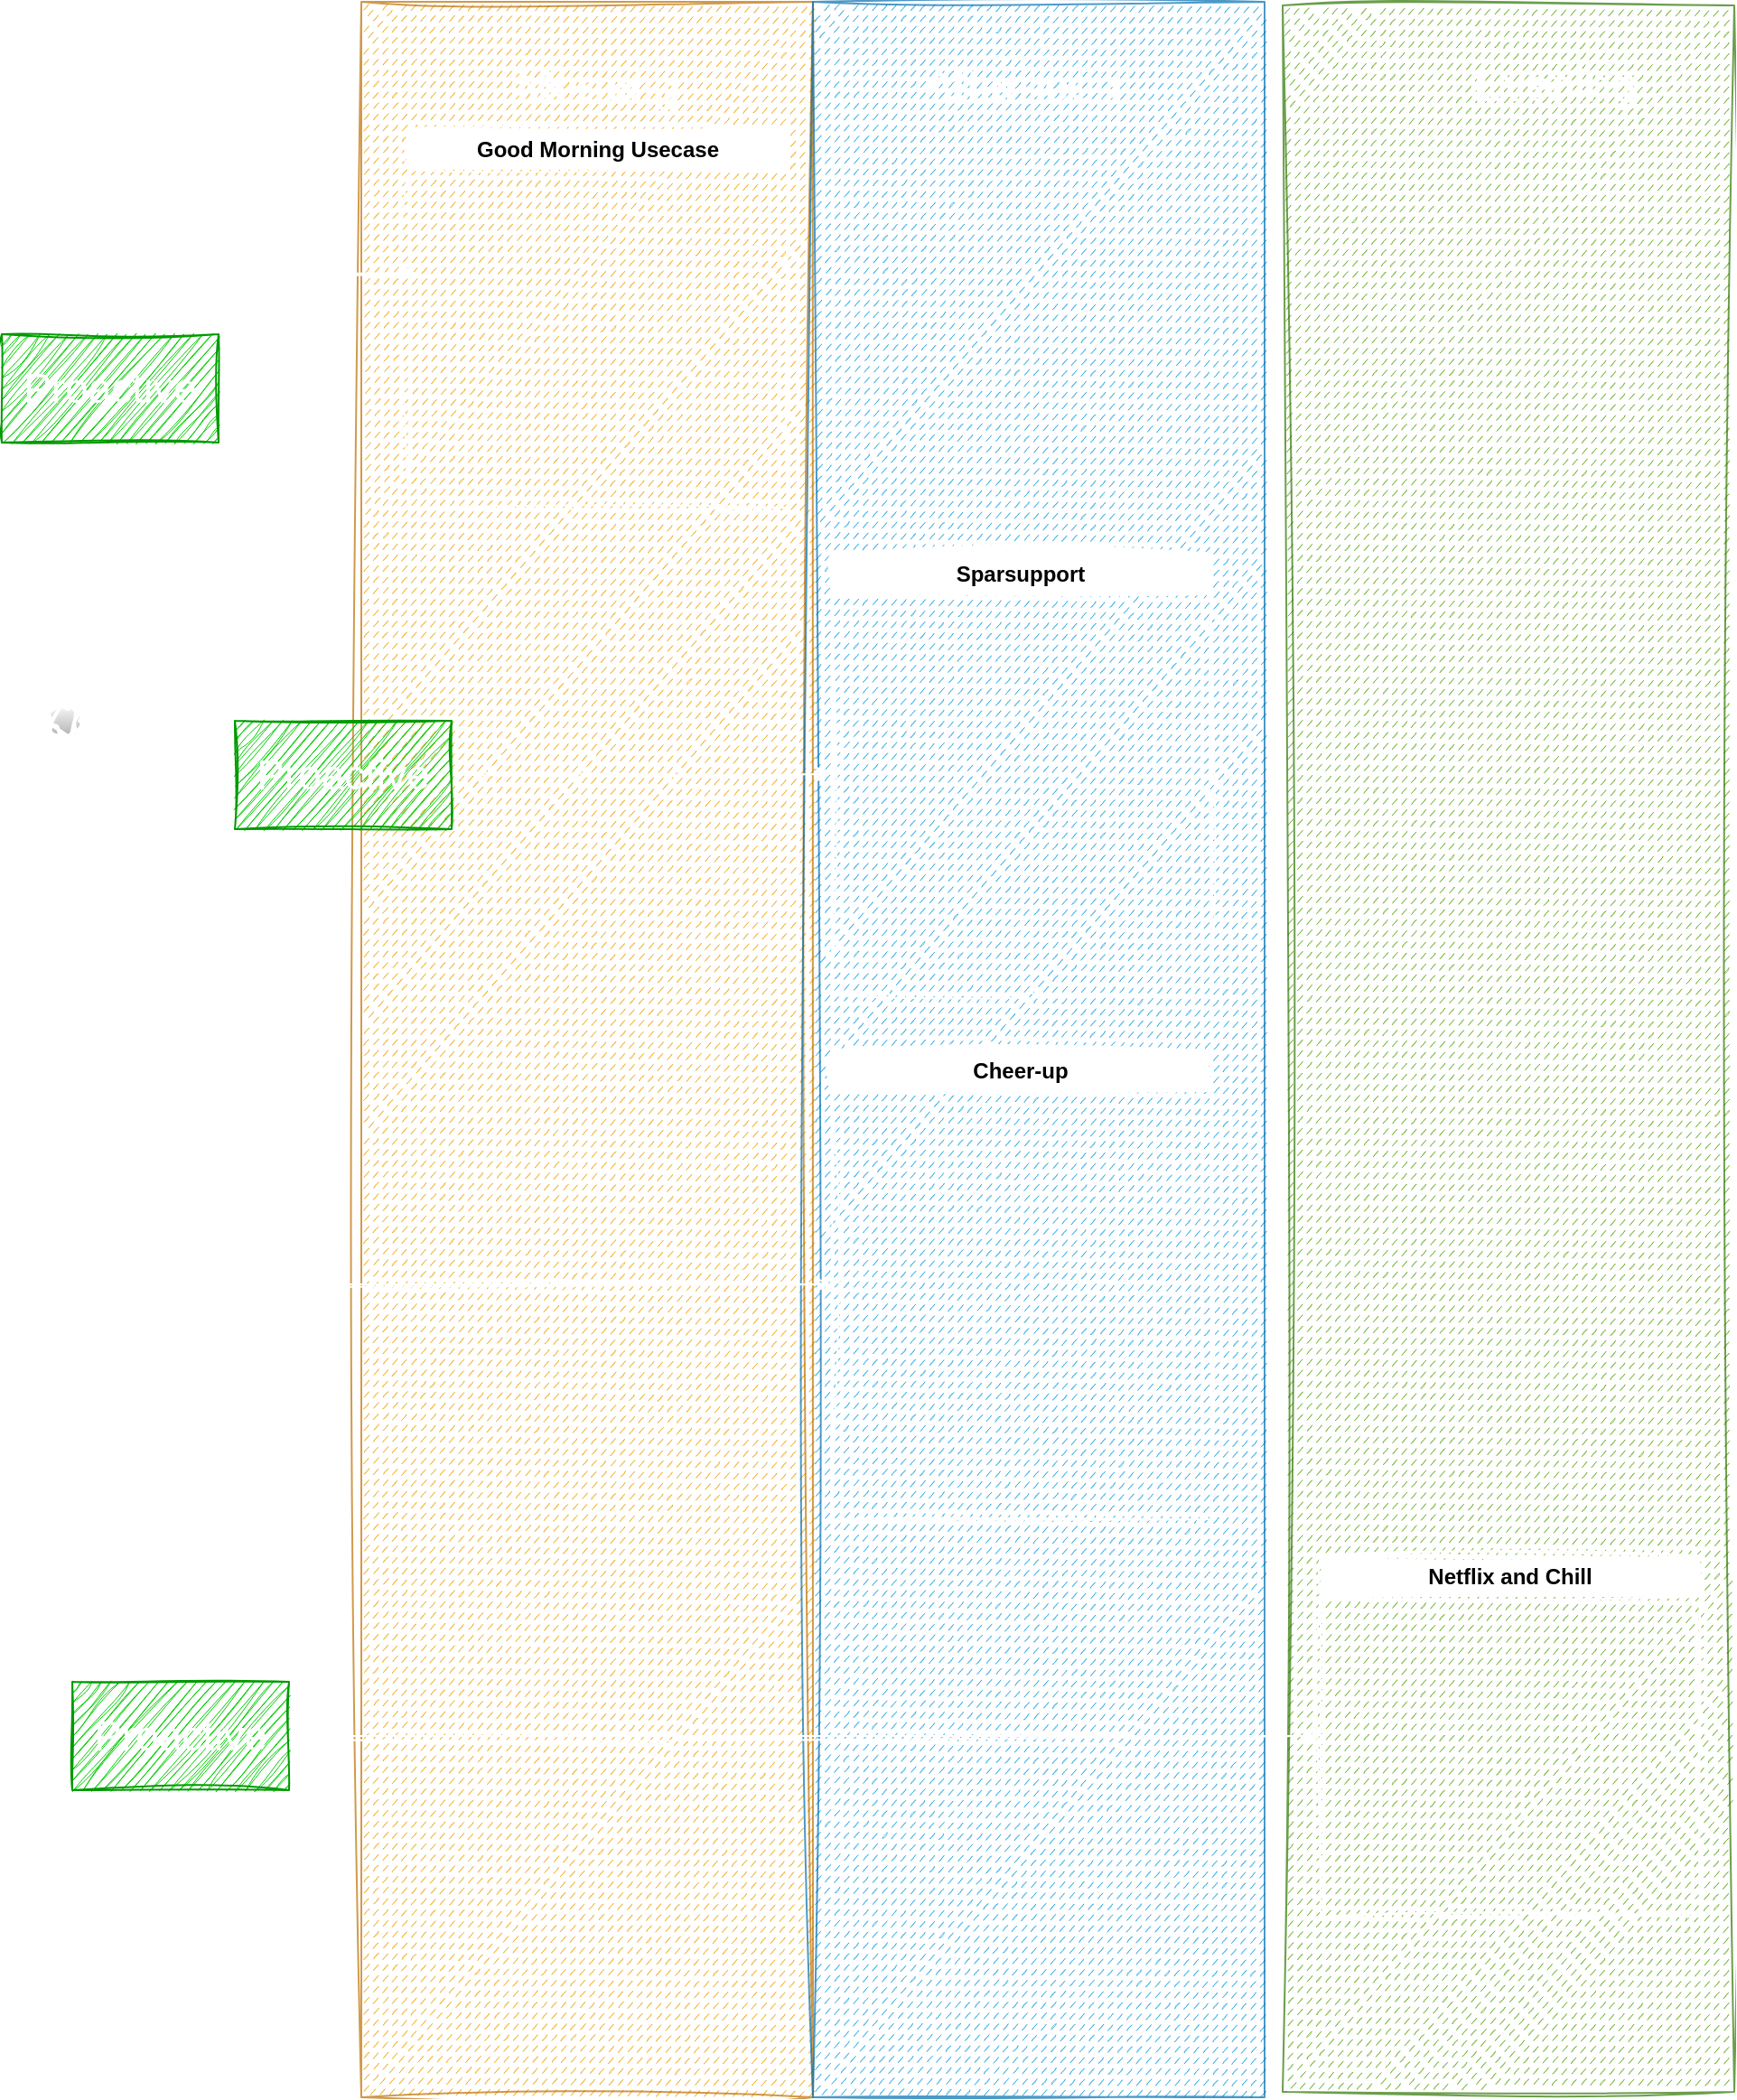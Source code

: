 <mxfile>
    <diagram id="iBAyOc8dBVCklfJSSNI8" name="Page-1">
        <mxGraphModel dx="1469" dy="1115" grid="1" gridSize="10" guides="1" tooltips="1" connect="1" arrows="1" fold="1" page="1" pageScale="1" pageWidth="850" pageHeight="1100" background="none" math="0" shadow="0">
            <root>
                <mxCell id="0"/>
                <mxCell id="1" parent="0"/>
                <mxCell id="22" value="" style="rounded=0;whiteSpace=wrap;html=1;fontSize=25;fillColor=#f0a30a;fillStyle=dashed;opacity=70;fontColor=#FFFFFF;strokeColor=#BD7000;labelBackgroundColor=none;sketch=1;curveFitting=1;jiggle=2;" parent="1" vertex="1">
                    <mxGeometry x="220" y="130" width="250" height="1160" as="geometry"/>
                </mxCell>
                <mxCell id="20" value="" style="rounded=0;whiteSpace=wrap;html=1;fontSize=25;fillColor=#60a917;fillStyle=dashed;opacity=70;fontColor=#FFFFFF;strokeColor=#2D7600;labelBackgroundColor=none;sketch=1;curveFitting=1;jiggle=2;" parent="1" vertex="1">
                    <mxGeometry x="730" y="132" width="250" height="1155" as="geometry"/>
                </mxCell>
                <mxCell id="27" value="" style="rounded=0;whiteSpace=wrap;html=1;fontSize=25;fillColor=#1ba1e2;fillStyle=dashed;opacity=70;fontColor=#FFFFFF;strokeColor=#006EAF;labelBackgroundColor=none;sketch=1;curveFitting=1;jiggle=2;" parent="1" vertex="1">
                    <mxGeometry x="470" y="130" width="250" height="1160" as="geometry"/>
                </mxCell>
                <mxCell id="2" value="&lt;font color=&quot;#ffffff&quot;&gt;Actor&lt;/font&gt;" style="shape=umlActor;verticalLabelPosition=bottom;verticalAlign=top;html=1;outlineConnect=0;rounded=0;labelBackgroundColor=none;labelBorderColor=none;strokeWidth=2;fillColor=#FFFFFF;gradientColor=#b3b3b3;strokeColor=#FFFFFF;sketch=1;curveFitting=1;jiggle=2;" parent="1" vertex="1">
                    <mxGeometry x="40" y="520" width="30" height="60" as="geometry"/>
                </mxCell>
                <mxCell id="3" value="" style="endArrow=classic;html=1;rounded=0;strokeColor=#FFFFFF;fontColor=#FFFFFF;labelBackgroundColor=none;startArrow=none;sketch=1;curveFitting=1;jiggle=2;" parent="1" edge="1" source="24">
                    <mxGeometry width="50" height="50" relative="1" as="geometry">
                        <mxPoint x="80" y="560" as="sourcePoint"/>
                        <mxPoint x="250" y="280" as="targetPoint"/>
                        <Array as="points">
                            <mxPoint x="80" y="280"/>
                        </Array>
                    </mxGeometry>
                </mxCell>
                <mxCell id="9" value="Sparsupport" style="swimlane;whiteSpace=wrap;html=1;rounded=0;fontColor=#000000;strokeColor=#FFFFFF;fillStyle=solid;labelBackgroundColor=none;sketch=1;curveFitting=1;jiggle=2;" parent="1" vertex="1">
                    <mxGeometry x="480" y="435" width="210" height="245" as="geometry"/>
                </mxCell>
                <mxCell id="10" value="Cheer-up" style="swimlane;whiteSpace=wrap;html=1;rounded=0;swimlaneFillColor=none;strokeColor=#FFFFFF;fontColor=#000000;labelBackgroundColor=none;sketch=1;curveFitting=1;jiggle=2;" parent="1" vertex="1">
                    <mxGeometry x="480" y="710" width="210" height="260" as="geometry"/>
                </mxCell>
                <mxCell id="12" value="Netflix and Chill" style="swimlane;whiteSpace=wrap;html=1;rounded=0;fontColor=#000000;strokeColor=#FFFFFF;labelBackgroundColor=none;sketch=1;curveFitting=1;jiggle=2;" parent="1" vertex="1">
                    <mxGeometry x="751" y="990" width="210" height="200" as="geometry"/>
                </mxCell>
                <mxCell id="13" value="&lt;font style=&quot;font-size: 25px;&quot;&gt;Morning&lt;/font&gt;" style="text;html=1;align=center;verticalAlign=middle;resizable=0;points=[];autosize=1;strokeColor=none;fillColor=none;fontSize=25;rounded=0;fontColor=#FFFFFF;labelBackgroundColor=none;sketch=1;curveFitting=1;jiggle=2;" parent="1" vertex="1">
                    <mxGeometry x="295" y="155" width="110" height="40" as="geometry"/>
                </mxCell>
                <mxCell id="14" value="Afternoon" style="text;html=1;align=center;verticalAlign=middle;resizable=0;points=[];autosize=1;strokeColor=none;fillColor=none;fontSize=25;rounded=0;fontColor=#FFFFFF;labelBackgroundColor=none;sketch=1;curveFitting=1;jiggle=2;" parent="1" vertex="1">
                    <mxGeometry x="520" y="155" width="130" height="40" as="geometry"/>
                </mxCell>
                <mxCell id="15" value="Evening" style="text;html=1;align=center;verticalAlign=middle;resizable=0;points=[];autosize=1;strokeColor=none;fillColor=none;fontSize=25;rounded=0;fontColor=#FFFFFF;labelBackgroundColor=none;sketch=1;curveFitting=1;jiggle=2;" parent="1" vertex="1">
                    <mxGeometry x="825" y="155" width="110" height="40" as="geometry"/>
                </mxCell>
                <mxCell id="18" value="" style="endArrow=classic;html=1;fontSize=25;entryX=0;entryY=0.5;entryDx=0;entryDy=0;rounded=0;strokeColor=#FFFFFF;fontColor=#FFFFFF;labelBackgroundColor=none;sketch=1;curveFitting=1;jiggle=2;" parent="1" target="10" edge="1">
                    <mxGeometry width="50" height="50" relative="1" as="geometry">
                        <mxPoint x="80" y="580" as="sourcePoint"/>
                        <mxPoint x="660" y="640" as="targetPoint"/>
                        <Array as="points">
                            <mxPoint x="80" y="840"/>
                        </Array>
                    </mxGeometry>
                </mxCell>
                <mxCell id="23" value="&lt;font style=&quot;font-size: 15px;&quot;&gt;Trigger-words&lt;/font&gt;" style="edgeLabel;html=1;align=center;verticalAlign=middle;resizable=0;points=[];fontSize=25;rounded=0;fontColor=#FFFFFF;labelBackgroundColor=none;sketch=1;curveFitting=1;jiggle=2;" parent="18" vertex="1" connectable="0">
                    <mxGeometry x="0.024" y="-2" relative="1" as="geometry">
                        <mxPoint as="offset"/>
                    </mxGeometry>
                </mxCell>
                <mxCell id="19" value="" style="endArrow=classic;html=1;fontSize=25;entryX=0;entryY=0.5;entryDx=0;entryDy=0;rounded=0;strokeColor=#FFFFFF;fontColor=#FFFFFF;labelBackgroundColor=none;startArrow=none;sketch=1;curveFitting=1;jiggle=2;" parent="1" target="12" edge="1" source="26">
                    <mxGeometry width="50" height="50" relative="1" as="geometry">
                        <mxPoint x="60" y="610" as="sourcePoint"/>
                        <mxPoint x="710" y="770" as="targetPoint"/>
                        <Array as="points">
                            <mxPoint x="60" y="1090"/>
                        </Array>
                    </mxGeometry>
                </mxCell>
                <mxCell id="5" value="Good Morning Usecase" style="swimlane;whiteSpace=wrap;html=1;rounded=0;fontColor=#000000;strokeColor=#FFFFFF;labelBackgroundColor=none;startSize=23;sketch=1;curveFitting=1;jiggle=2;" parent="1" vertex="1">
                    <mxGeometry x="246" y="200" width="210" height="210" as="geometry"/>
                </mxCell>
                <mxCell id="28" value="" style="endArrow=classic;html=1;rounded=0;strokeColor=#FFFFFF;fontColor=#FFFFFF;labelBackgroundColor=none;entryX=0;entryY=0.5;entryDx=0;entryDy=0;startArrow=none;sketch=1;curveFitting=1;jiggle=2;" edge="1" parent="1" source="25" target="9">
                    <mxGeometry width="50" height="50" relative="1" as="geometry">
                        <mxPoint x="90" y="558" as="sourcePoint"/>
                        <mxPoint x="260" y="290" as="targetPoint"/>
                        <Array as="points"/>
                    </mxGeometry>
                </mxCell>
                <mxCell id="31" value="" style="endArrow=none;html=1;rounded=0;strokeColor=#FFFFFF;fontColor=#FFFFFF;labelBackgroundColor=none;sketch=1;curveFitting=1;jiggle=2;" edge="1" parent="1" target="24">
                    <mxGeometry width="50" height="50" relative="1" as="geometry">
                        <mxPoint x="80" y="560" as="sourcePoint"/>
                        <mxPoint x="250" y="280" as="targetPoint"/>
                        <Array as="points"/>
                    </mxGeometry>
                </mxCell>
                <mxCell id="32" value="Uhrzeit" style="edgeLabel;html=1;align=center;verticalAlign=middle;resizable=0;points=[];rounded=0;fontColor=#FFFFFF;labelBackgroundColor=none;sketch=1;curveFitting=1;jiggle=2;" vertex="1" connectable="0" parent="31">
                    <mxGeometry x="-0.2" y="-4" relative="1" as="geometry">
                        <mxPoint as="offset"/>
                    </mxGeometry>
                </mxCell>
                <mxCell id="24" value="&lt;font style=&quot;font-size: 23px;&quot;&gt;Proactive&lt;/font&gt;" style="rounded=0;whiteSpace=wrap;html=1;fillStyle=auto;fontSize=15;fillColor=#00CC00;gradientColor=none;strokeColor=#009900;fontColor=#FFFFFF;labelBackgroundColor=none;sketch=1;curveFitting=1;jiggle=2;" parent="1" vertex="1">
                    <mxGeometry x="21" y="314" width="120" height="60" as="geometry"/>
                </mxCell>
                <mxCell id="33" value="" style="endArrow=none;html=1;rounded=0;strokeColor=#FFFFFF;fontColor=#FFFFFF;labelBackgroundColor=none;entryX=0;entryY=0.5;entryDx=0;entryDy=0;sketch=1;curveFitting=1;jiggle=2;" edge="1" parent="1" target="25">
                    <mxGeometry width="50" height="50" relative="1" as="geometry">
                        <mxPoint x="90" y="558" as="sourcePoint"/>
                        <mxPoint x="480" y="557.5" as="targetPoint"/>
                        <Array as="points"/>
                    </mxGeometry>
                </mxCell>
                <mxCell id="25" value="&lt;font style=&quot;font-size: 23px;&quot;&gt;Proactive&lt;/font&gt;" style="rounded=0;whiteSpace=wrap;html=1;fillStyle=auto;fontSize=15;fillColor=#00CC00;gradientColor=none;strokeColor=#009900;fontColor=#FFFFFF;labelBackgroundColor=none;sketch=1;curveFitting=1;jiggle=2;" parent="1" vertex="1">
                    <mxGeometry x="150" y="528" width="120" height="60" as="geometry"/>
                </mxCell>
                <mxCell id="34" value="" style="endArrow=none;html=1;fontSize=25;entryX=0;entryY=0.5;entryDx=0;entryDy=0;rounded=0;strokeColor=#FFFFFF;fontColor=#FFFFFF;labelBackgroundColor=none;sketch=1;curveFitting=1;jiggle=2;" edge="1" parent="1" target="26">
                    <mxGeometry width="50" height="50" relative="1" as="geometry">
                        <mxPoint x="60" y="610" as="sourcePoint"/>
                        <mxPoint x="751" y="1090" as="targetPoint"/>
                        <Array as="points"/>
                    </mxGeometry>
                </mxCell>
                <mxCell id="26" value="&lt;font style=&quot;font-size: 23px;&quot;&gt;Proactive&lt;/font&gt;" style="rounded=0;whiteSpace=wrap;html=1;fillStyle=auto;fontSize=15;fillColor=#00CC00;gradientColor=none;strokeColor=#009900;fontColor=#FFFFFF;labelBackgroundColor=none;sketch=1;curveFitting=1;jiggle=2;" parent="1" vertex="1">
                    <mxGeometry x="60" y="1060" width="120" height="60" as="geometry"/>
                </mxCell>
            </root>
        </mxGraphModel>
    </diagram>
</mxfile>